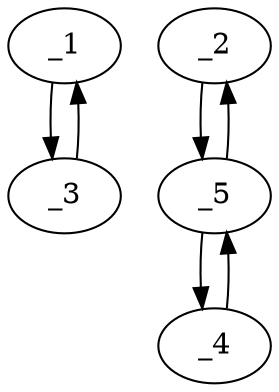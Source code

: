 digraph s1843_10 {
	_1	 [x="131.000000",
		y="118.000000"];
	_3	 [x="135.000000",
		y="139.000000"];
	_1 -> _3	 [angle="1.382575",
		orient="0.982339"];
	_2	 [x="186.000000",
		y="120.000000"];
	_5	 [x="188.000000",
		y="135.000000"];
	_2 -> _5	 [angle="1.438245",
		orient="0.991228"];
	_3 -> _1	 [angle="-1.759018",
		orient="-0.982339"];
	_4	 [x="187.000000",
		y="141.000000"];
	_4 -> _5	 [angle="-1.405648",
		orient="-0.986394"];
	_5 -> _2	 [angle="-1.703348",
		orient="-0.991228"];
	_5 -> _4	 [angle="1.735945",
		orient="0.986394"];
}

